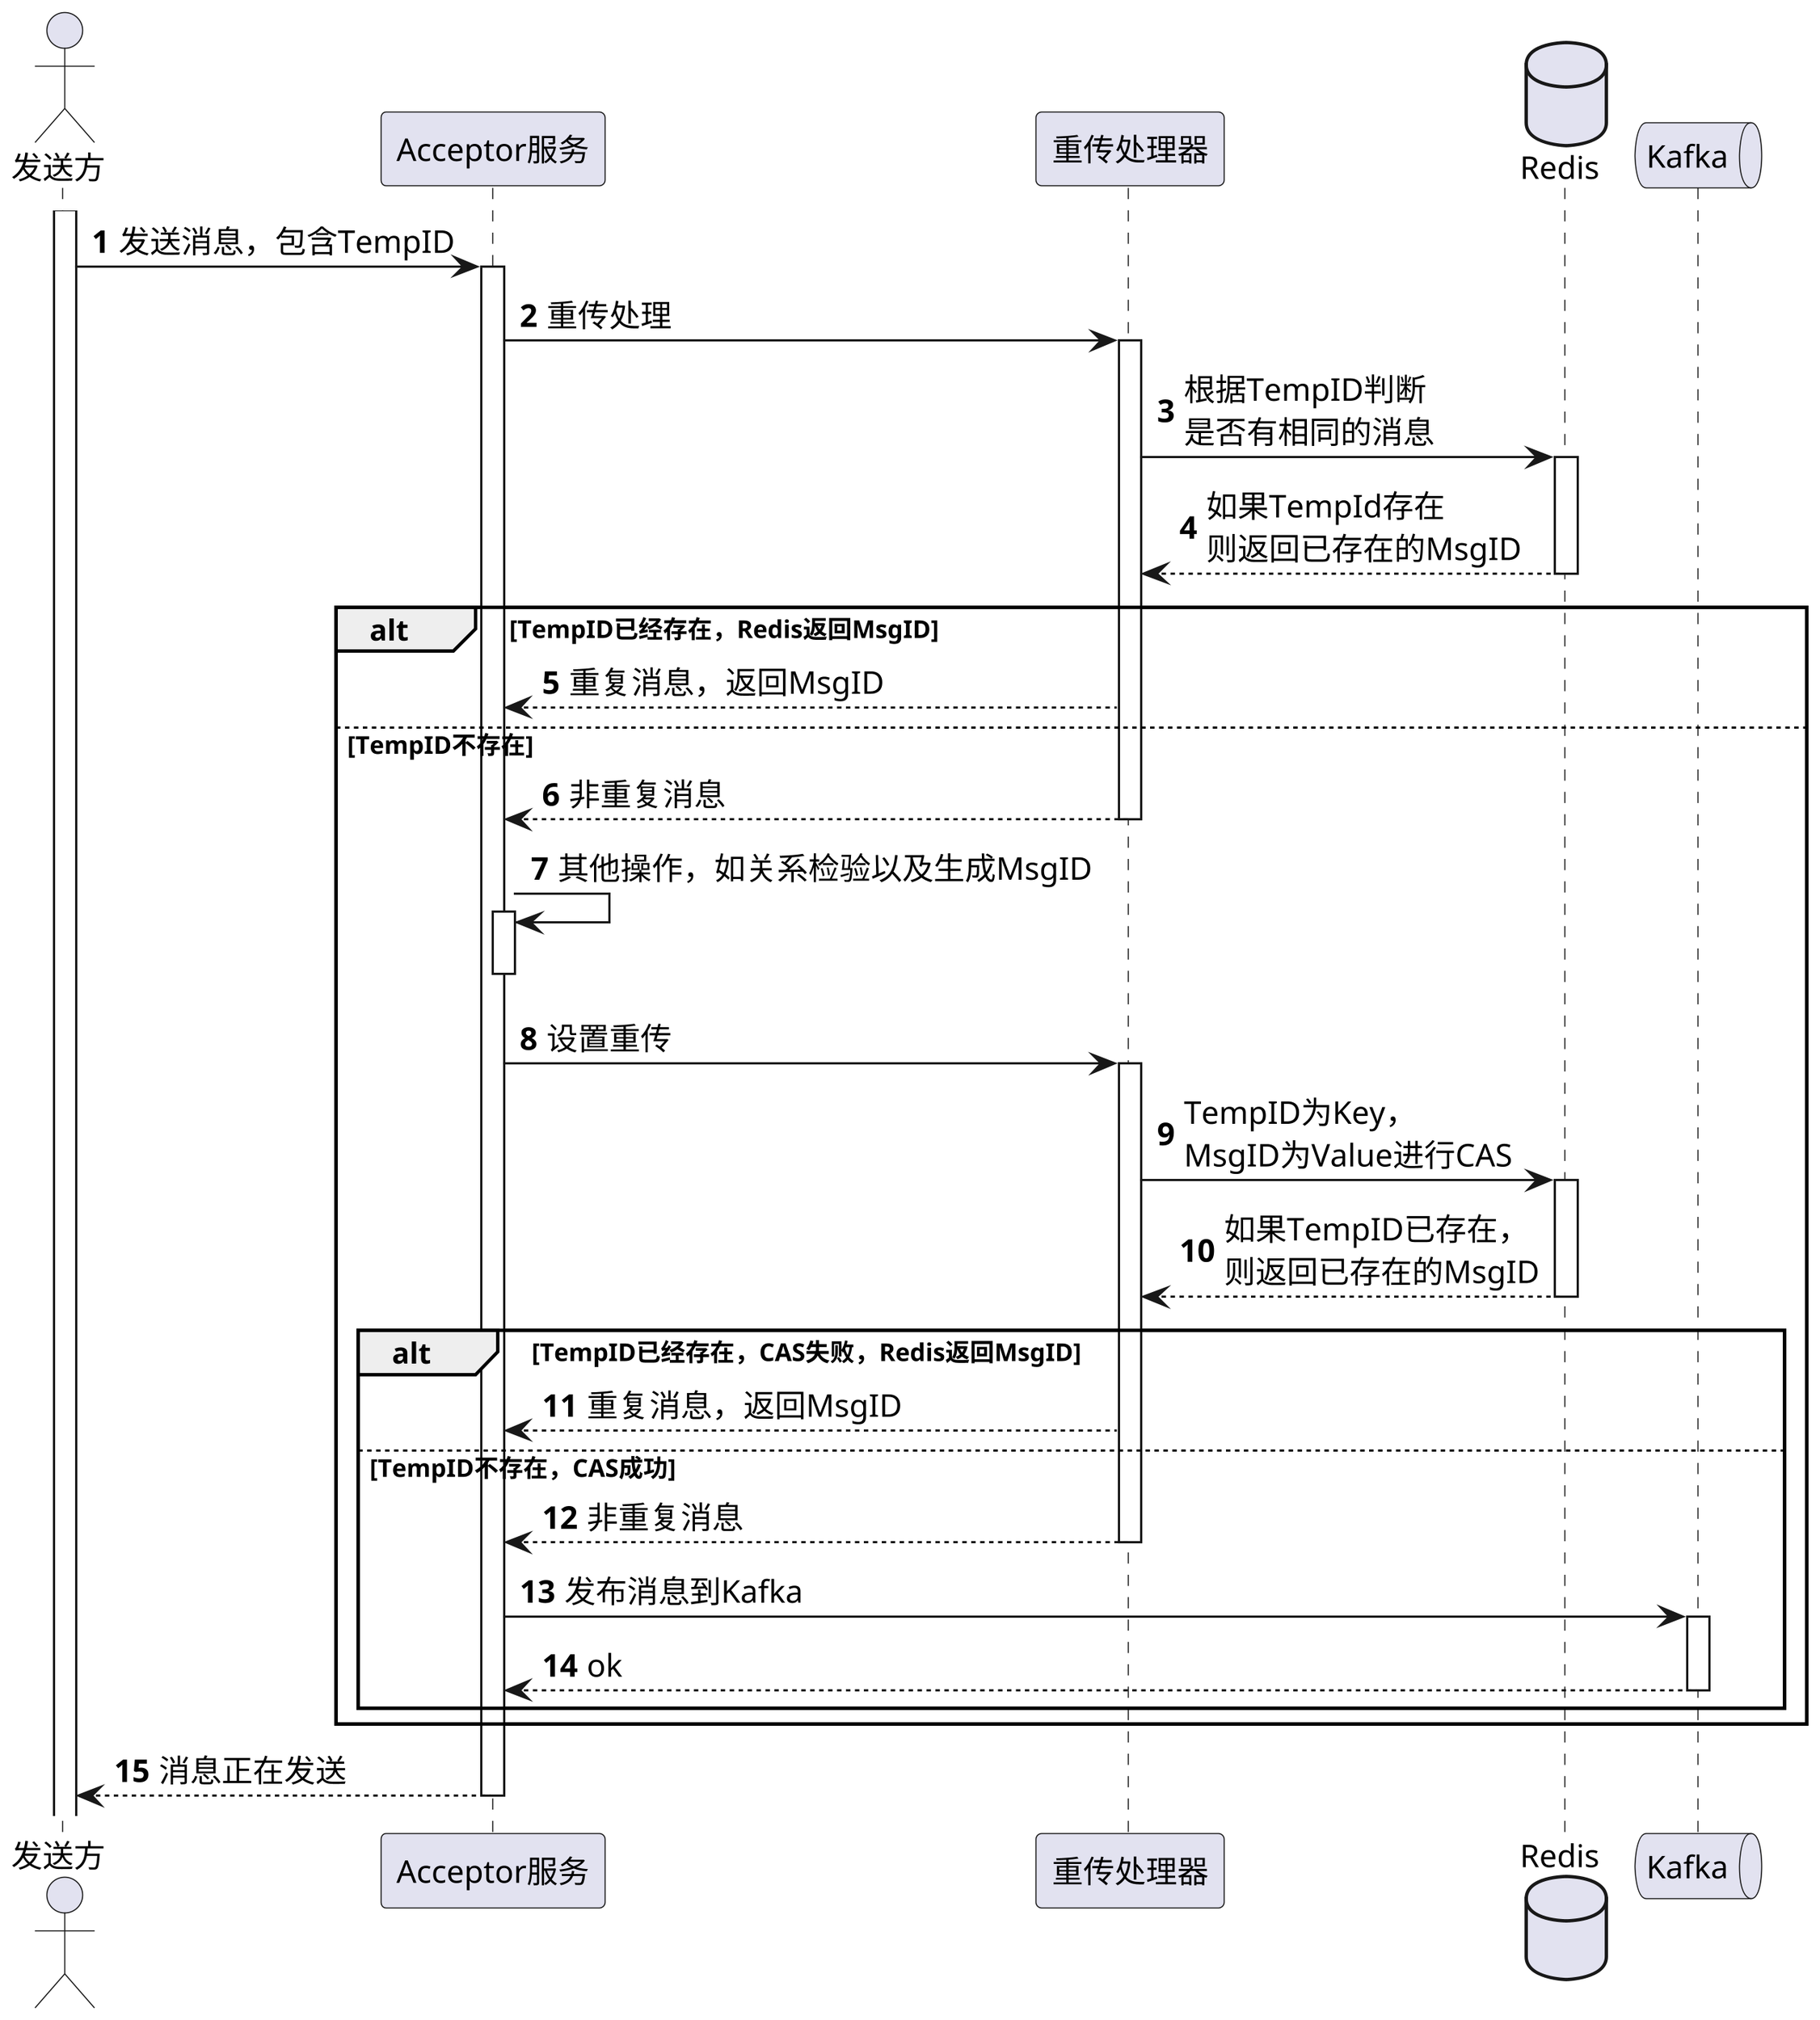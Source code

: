 @startuml
'https://plantuml.com/sequence-diagram

skinparam shadowing false
skinparam defaultFontName xfonts-wqy
skinparam dpi 300
skinparam activity  {
    DiamondFontSize 14
    ArrowFontSize 14
    FontSize 14
}
autonumber

actor 发送方 as Client
participant Acceptor服务 as Acceptor
participant 重传处理器 as ResendHandler
database Redis
queue Kafka

activate Client

Client -> Acceptor ++: 发送消息，包含TempID
Acceptor -> ResendHandler ++: 重传处理

ResendHandler -> Redis++: 根据TempID判断\n是否有相同的消息
return 如果TempId存在\n则返回已存在的MsgID

alt TempID已经存在，Redis返回MsgID
    Acceptor <-- ResendHandler: 重复消息，返回MsgID
else TempID不存在
    Acceptor <-- ResendHandler--: 非重复消息
    Acceptor -> Acceptor ++--: 其他操作，如关系检验以及生成MsgID

    Acceptor -> ResendHandler++: 设置重传
    ResendHandler -> Redis++: TempID为Key，\nMsgID为Value进行CAS
    return 如果TempID已存在，\n则返回已存在的MsgID
    alt TempID已经存在，CAS失败，Redis返回MsgID
        Acceptor <-- ResendHandler: 重复消息，返回MsgID
    else TempID不存在，CAS成功
        Acceptor <-- ResendHandler --: 非重复消息
        Acceptor -> Kafka ++: 发布消息到Kafka
        return ok
    end
end
return 消息正在发送

@enduml